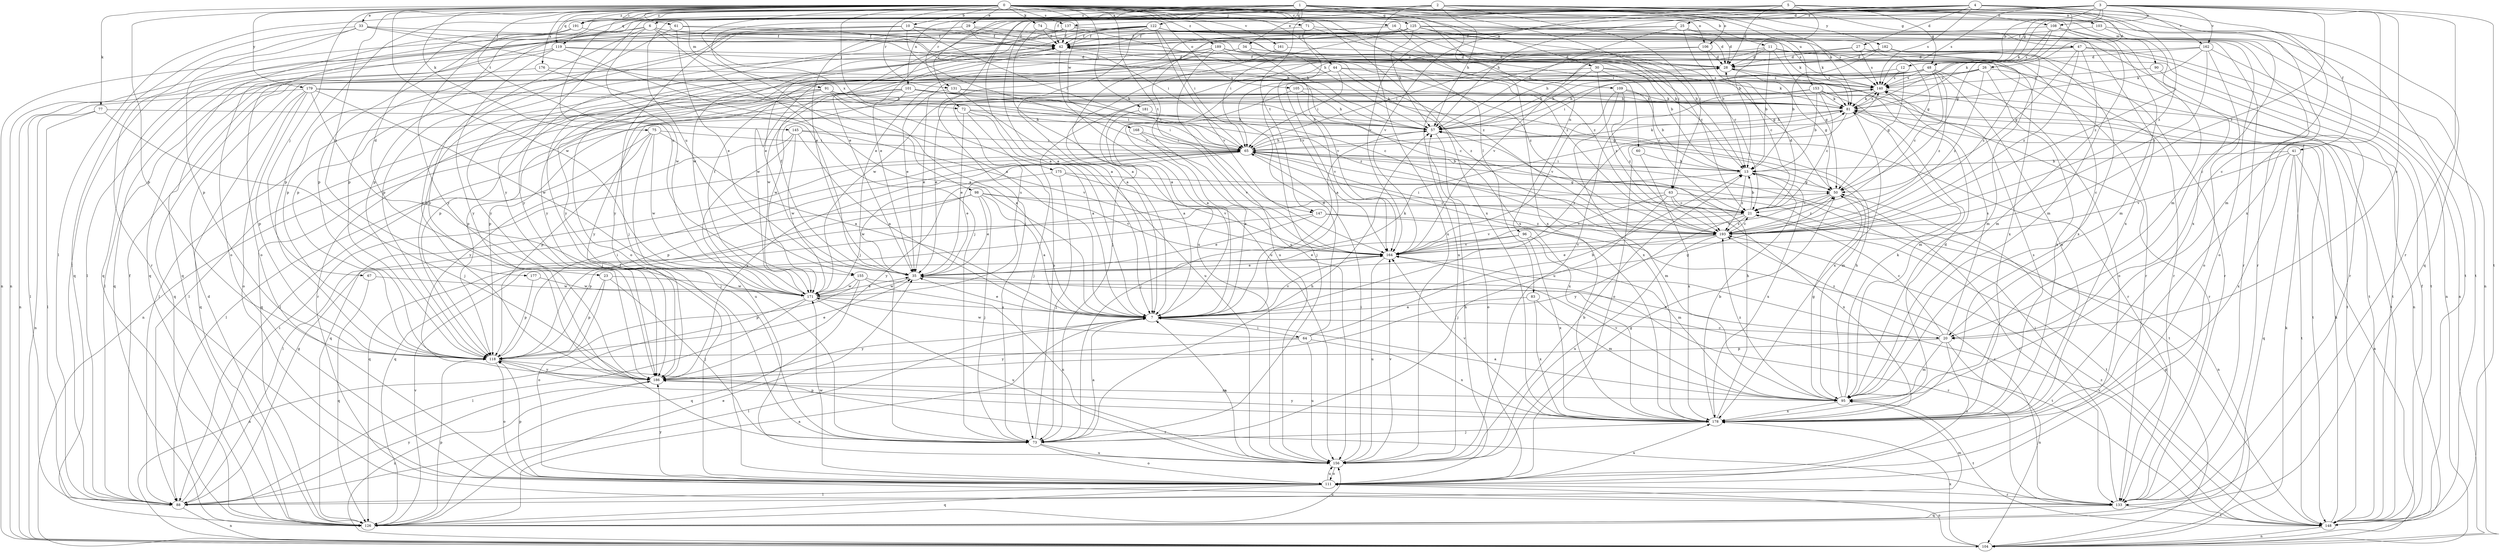 strict digraph  {
0;
1;
2;
3;
4;
5;
6;
7;
10;
11;
12;
13;
16;
20;
21;
23;
25;
26;
27;
28;
29;
30;
33;
34;
35;
41;
42;
44;
47;
48;
50;
57;
60;
61;
63;
64;
65;
67;
71;
72;
73;
74;
75;
77;
81;
83;
88;
90;
91;
95;
96;
98;
101;
103;
104;
105;
106;
108;
109;
111;
118;
119;
122;
125;
126;
131;
133;
137;
140;
145;
147;
148;
153;
155;
156;
161;
162;
164;
168;
171;
175;
176;
177;
178;
179;
181;
182;
186;
189;
191;
193;
0 -> 10  [label=b];
0 -> 16  [label=c];
0 -> 20  [label=c];
0 -> 29  [label=e];
0 -> 30  [label=e];
0 -> 33  [label=e];
0 -> 44  [label=g];
0 -> 57  [label=h];
0 -> 60  [label=i];
0 -> 61  [label=i];
0 -> 67  [label=j];
0 -> 71  [label=j];
0 -> 72  [label=j];
0 -> 74  [label=k];
0 -> 75  [label=k];
0 -> 77  [label=k];
0 -> 83  [label=l];
0 -> 90  [label=m];
0 -> 91  [label=m];
0 -> 95  [label=m];
0 -> 105  [label=o];
0 -> 118  [label=p];
0 -> 119  [label=q];
0 -> 131  [label=r];
0 -> 137  [label=s];
0 -> 145  [label=t];
0 -> 147  [label=t];
0 -> 161  [label=v];
0 -> 168  [label=w];
0 -> 171  [label=w];
0 -> 175  [label=x];
0 -> 176  [label=x];
0 -> 177  [label=x];
0 -> 178  [label=x];
0 -> 179  [label=y];
0 -> 181  [label=y];
0 -> 189  [label=z];
0 -> 191  [label=z];
1 -> 6  [label=a];
1 -> 11  [label=b];
1 -> 23  [label=d];
1 -> 34  [label=e];
1 -> 63  [label=i];
1 -> 81  [label=k];
1 -> 96  [label=n];
1 -> 98  [label=n];
1 -> 101  [label=n];
1 -> 106  [label=o];
1 -> 118  [label=p];
1 -> 119  [label=q];
1 -> 122  [label=q];
1 -> 125  [label=q];
1 -> 131  [label=r];
1 -> 153  [label=u];
1 -> 155  [label=u];
1 -> 182  [label=y];
1 -> 191  [label=z];
2 -> 7  [label=a];
2 -> 41  [label=f];
2 -> 47  [label=g];
2 -> 57  [label=h];
2 -> 63  [label=i];
2 -> 72  [label=j];
2 -> 88  [label=l];
2 -> 103  [label=n];
2 -> 106  [label=o];
2 -> 118  [label=p];
2 -> 126  [label=q];
2 -> 155  [label=u];
2 -> 156  [label=u];
2 -> 178  [label=x];
2 -> 191  [label=z];
3 -> 7  [label=a];
3 -> 12  [label=b];
3 -> 20  [label=c];
3 -> 35  [label=e];
3 -> 48  [label=g];
3 -> 73  [label=j];
3 -> 81  [label=k];
3 -> 95  [label=m];
3 -> 108  [label=o];
3 -> 133  [label=r];
3 -> 137  [label=s];
3 -> 140  [label=s];
3 -> 147  [label=t];
3 -> 148  [label=t];
3 -> 162  [label=v];
3 -> 186  [label=y];
3 -> 193  [label=z];
4 -> 20  [label=c];
4 -> 25  [label=d];
4 -> 26  [label=d];
4 -> 27  [label=d];
4 -> 35  [label=e];
4 -> 57  [label=h];
4 -> 118  [label=p];
4 -> 140  [label=s];
4 -> 162  [label=v];
4 -> 164  [label=v];
4 -> 193  [label=z];
5 -> 13  [label=b];
5 -> 28  [label=d];
5 -> 42  [label=f];
5 -> 48  [label=g];
5 -> 50  [label=g];
5 -> 108  [label=o];
5 -> 118  [label=p];
5 -> 164  [label=v];
6 -> 42  [label=f];
6 -> 73  [label=j];
6 -> 88  [label=l];
6 -> 109  [label=o];
6 -> 111  [label=o];
6 -> 171  [label=w];
6 -> 178  [label=x];
6 -> 186  [label=y];
7 -> 20  [label=c];
7 -> 35  [label=e];
7 -> 50  [label=g];
7 -> 64  [label=i];
7 -> 81  [label=k];
7 -> 88  [label=l];
7 -> 140  [label=s];
7 -> 164  [label=v];
7 -> 186  [label=y];
10 -> 42  [label=f];
10 -> 65  [label=i];
10 -> 73  [label=j];
10 -> 104  [label=n];
10 -> 111  [label=o];
10 -> 133  [label=r];
10 -> 164  [label=v];
11 -> 13  [label=b];
11 -> 20  [label=c];
11 -> 28  [label=d];
11 -> 50  [label=g];
11 -> 57  [label=h];
11 -> 133  [label=r];
11 -> 164  [label=v];
11 -> 178  [label=x];
12 -> 35  [label=e];
12 -> 50  [label=g];
12 -> 140  [label=s];
13 -> 50  [label=g];
13 -> 65  [label=i];
13 -> 178  [label=x];
13 -> 186  [label=y];
13 -> 193  [label=z];
16 -> 21  [label=c];
16 -> 42  [label=f];
16 -> 81  [label=k];
16 -> 104  [label=n];
16 -> 178  [label=x];
20 -> 21  [label=c];
20 -> 35  [label=e];
20 -> 95  [label=m];
20 -> 104  [label=n];
20 -> 111  [label=o];
20 -> 118  [label=p];
20 -> 140  [label=s];
20 -> 193  [label=z];
21 -> 13  [label=b];
21 -> 28  [label=d];
21 -> 148  [label=t];
21 -> 164  [label=v];
21 -> 186  [label=y];
21 -> 193  [label=z];
23 -> 73  [label=j];
23 -> 111  [label=o];
23 -> 118  [label=p];
23 -> 171  [label=w];
25 -> 7  [label=a];
25 -> 13  [label=b];
25 -> 28  [label=d];
25 -> 42  [label=f];
25 -> 57  [label=h];
25 -> 95  [label=m];
26 -> 7  [label=a];
26 -> 57  [label=h];
26 -> 104  [label=n];
26 -> 140  [label=s];
26 -> 178  [label=x];
26 -> 193  [label=z];
27 -> 28  [label=d];
27 -> 133  [label=r];
27 -> 140  [label=s];
27 -> 186  [label=y];
28 -> 42  [label=f];
28 -> 50  [label=g];
28 -> 140  [label=s];
29 -> 42  [label=f];
29 -> 65  [label=i];
29 -> 118  [label=p];
29 -> 126  [label=q];
29 -> 193  [label=z];
30 -> 21  [label=c];
30 -> 57  [label=h];
30 -> 81  [label=k];
30 -> 104  [label=n];
30 -> 140  [label=s];
30 -> 193  [label=z];
33 -> 7  [label=a];
33 -> 42  [label=f];
33 -> 118  [label=p];
33 -> 126  [label=q];
33 -> 133  [label=r];
33 -> 193  [label=z];
34 -> 28  [label=d];
34 -> 164  [label=v];
34 -> 186  [label=y];
35 -> 42  [label=f];
35 -> 133  [label=r];
35 -> 171  [label=w];
41 -> 13  [label=b];
41 -> 104  [label=n];
41 -> 126  [label=q];
41 -> 148  [label=t];
41 -> 164  [label=v];
41 -> 178  [label=x];
42 -> 28  [label=d];
42 -> 133  [label=r];
42 -> 156  [label=u];
44 -> 65  [label=i];
44 -> 126  [label=q];
44 -> 140  [label=s];
44 -> 148  [label=t];
44 -> 171  [label=w];
44 -> 193  [label=z];
47 -> 28  [label=d];
47 -> 50  [label=g];
47 -> 73  [label=j];
47 -> 95  [label=m];
47 -> 104  [label=n];
47 -> 148  [label=t];
47 -> 171  [label=w];
47 -> 193  [label=z];
48 -> 21  [label=c];
48 -> 57  [label=h];
48 -> 65  [label=i];
48 -> 73  [label=j];
48 -> 111  [label=o];
48 -> 118  [label=p];
48 -> 140  [label=s];
48 -> 178  [label=x];
48 -> 193  [label=z];
50 -> 21  [label=c];
50 -> 133  [label=r];
50 -> 164  [label=v];
50 -> 193  [label=z];
57 -> 65  [label=i];
57 -> 73  [label=j];
57 -> 95  [label=m];
57 -> 111  [label=o];
60 -> 13  [label=b];
60 -> 178  [label=x];
61 -> 35  [label=e];
61 -> 42  [label=f];
61 -> 57  [label=h];
61 -> 186  [label=y];
63 -> 21  [label=c];
63 -> 73  [label=j];
63 -> 104  [label=n];
63 -> 126  [label=q];
63 -> 164  [label=v];
63 -> 178  [label=x];
64 -> 13  [label=b];
64 -> 28  [label=d];
64 -> 156  [label=u];
64 -> 171  [label=w];
64 -> 178  [label=x];
64 -> 186  [label=y];
65 -> 13  [label=b];
65 -> 35  [label=e];
65 -> 57  [label=h];
65 -> 81  [label=k];
65 -> 95  [label=m];
65 -> 118  [label=p];
65 -> 126  [label=q];
65 -> 148  [label=t];
65 -> 178  [label=x];
65 -> 186  [label=y];
67 -> 126  [label=q];
67 -> 171  [label=w];
71 -> 13  [label=b];
71 -> 42  [label=f];
71 -> 164  [label=v];
71 -> 193  [label=z];
72 -> 7  [label=a];
72 -> 35  [label=e];
72 -> 57  [label=h];
72 -> 65  [label=i];
72 -> 73  [label=j];
73 -> 7  [label=a];
73 -> 57  [label=h];
73 -> 111  [label=o];
73 -> 140  [label=s];
73 -> 156  [label=u];
74 -> 42  [label=f];
74 -> 140  [label=s];
74 -> 156  [label=u];
75 -> 7  [label=a];
75 -> 65  [label=i];
75 -> 73  [label=j];
75 -> 88  [label=l];
75 -> 118  [label=p];
75 -> 171  [label=w];
77 -> 57  [label=h];
77 -> 73  [label=j];
77 -> 88  [label=l];
77 -> 104  [label=n];
81 -> 57  [label=h];
81 -> 88  [label=l];
81 -> 111  [label=o];
81 -> 140  [label=s];
81 -> 148  [label=t];
81 -> 178  [label=x];
83 -> 7  [label=a];
83 -> 95  [label=m];
83 -> 178  [label=x];
88 -> 42  [label=f];
88 -> 50  [label=g];
88 -> 65  [label=i];
88 -> 95  [label=m];
88 -> 104  [label=n];
88 -> 186  [label=y];
90 -> 140  [label=s];
90 -> 148  [label=t];
91 -> 7  [label=a];
91 -> 50  [label=g];
91 -> 65  [label=i];
91 -> 81  [label=k];
91 -> 88  [label=l];
91 -> 118  [label=p];
91 -> 133  [label=r];
95 -> 7  [label=a];
95 -> 50  [label=g];
95 -> 57  [label=h];
95 -> 81  [label=k];
95 -> 148  [label=t];
95 -> 164  [label=v];
95 -> 178  [label=x];
95 -> 193  [label=z];
96 -> 35  [label=e];
96 -> 95  [label=m];
96 -> 164  [label=v];
96 -> 178  [label=x];
98 -> 7  [label=a];
98 -> 21  [label=c];
98 -> 35  [label=e];
98 -> 73  [label=j];
98 -> 88  [label=l];
98 -> 126  [label=q];
98 -> 164  [label=v];
101 -> 21  [label=c];
101 -> 65  [label=i];
101 -> 81  [label=k];
101 -> 88  [label=l];
101 -> 104  [label=n];
101 -> 133  [label=r];
101 -> 171  [label=w];
101 -> 186  [label=y];
103 -> 42  [label=f];
103 -> 148  [label=t];
103 -> 193  [label=z];
104 -> 50  [label=g];
104 -> 81  [label=k];
104 -> 111  [label=o];
104 -> 178  [label=x];
105 -> 7  [label=a];
105 -> 57  [label=h];
105 -> 81  [label=k];
105 -> 164  [label=v];
106 -> 7  [label=a];
106 -> 21  [label=c];
106 -> 28  [label=d];
106 -> 156  [label=u];
108 -> 42  [label=f];
108 -> 81  [label=k];
108 -> 95  [label=m];
108 -> 140  [label=s];
108 -> 148  [label=t];
109 -> 13  [label=b];
109 -> 81  [label=k];
109 -> 164  [label=v];
109 -> 178  [label=x];
109 -> 193  [label=z];
111 -> 42  [label=f];
111 -> 57  [label=h];
111 -> 88  [label=l];
111 -> 118  [label=p];
111 -> 126  [label=q];
111 -> 133  [label=r];
111 -> 156  [label=u];
111 -> 171  [label=w];
111 -> 178  [label=x];
111 -> 186  [label=y];
118 -> 35  [label=e];
118 -> 65  [label=i];
118 -> 111  [label=o];
118 -> 133  [label=r];
118 -> 186  [label=y];
119 -> 7  [label=a];
119 -> 13  [label=b];
119 -> 28  [label=d];
119 -> 88  [label=l];
119 -> 126  [label=q];
119 -> 186  [label=y];
122 -> 7  [label=a];
122 -> 35  [label=e];
122 -> 42  [label=f];
122 -> 65  [label=i];
122 -> 104  [label=n];
122 -> 111  [label=o];
122 -> 118  [label=p];
122 -> 133  [label=r];
122 -> 140  [label=s];
122 -> 164  [label=v];
122 -> 171  [label=w];
122 -> 186  [label=y];
125 -> 13  [label=b];
125 -> 21  [label=c];
125 -> 28  [label=d];
125 -> 35  [label=e];
125 -> 42  [label=f];
125 -> 57  [label=h];
125 -> 65  [label=i];
125 -> 81  [label=k];
125 -> 111  [label=o];
125 -> 156  [label=u];
125 -> 178  [label=x];
126 -> 7  [label=a];
126 -> 28  [label=d];
126 -> 35  [label=e];
126 -> 118  [label=p];
126 -> 156  [label=u];
126 -> 164  [label=v];
131 -> 21  [label=c];
131 -> 35  [label=e];
131 -> 81  [label=k];
131 -> 126  [label=q];
131 -> 156  [label=u];
133 -> 65  [label=i];
133 -> 126  [label=q];
133 -> 148  [label=t];
137 -> 35  [label=e];
137 -> 42  [label=f];
137 -> 50  [label=g];
137 -> 57  [label=h];
137 -> 118  [label=p];
137 -> 126  [label=q];
137 -> 178  [label=x];
140 -> 81  [label=k];
140 -> 118  [label=p];
140 -> 148  [label=t];
145 -> 7  [label=a];
145 -> 65  [label=i];
145 -> 156  [label=u];
145 -> 164  [label=v];
145 -> 171  [label=w];
145 -> 186  [label=y];
147 -> 35  [label=e];
147 -> 118  [label=p];
147 -> 133  [label=r];
147 -> 193  [label=z];
148 -> 42  [label=f];
148 -> 81  [label=k];
148 -> 104  [label=n];
148 -> 164  [label=v];
148 -> 193  [label=z];
153 -> 13  [label=b];
153 -> 21  [label=c];
153 -> 35  [label=e];
153 -> 81  [label=k];
153 -> 95  [label=m];
153 -> 133  [label=r];
153 -> 148  [label=t];
153 -> 156  [label=u];
155 -> 118  [label=p];
155 -> 126  [label=q];
155 -> 148  [label=t];
155 -> 156  [label=u];
155 -> 171  [label=w];
156 -> 7  [label=a];
156 -> 13  [label=b];
156 -> 50  [label=g];
156 -> 65  [label=i];
156 -> 111  [label=o];
156 -> 164  [label=v];
161 -> 7  [label=a];
161 -> 28  [label=d];
162 -> 28  [label=d];
162 -> 65  [label=i];
162 -> 81  [label=k];
162 -> 104  [label=n];
162 -> 111  [label=o];
162 -> 193  [label=z];
164 -> 35  [label=e];
164 -> 156  [label=u];
168 -> 7  [label=a];
168 -> 65  [label=i];
168 -> 164  [label=v];
171 -> 7  [label=a];
171 -> 35  [label=e];
171 -> 42  [label=f];
171 -> 88  [label=l];
171 -> 104  [label=n];
171 -> 140  [label=s];
171 -> 156  [label=u];
175 -> 50  [label=g];
175 -> 73  [label=j];
175 -> 164  [label=v];
175 -> 171  [label=w];
176 -> 73  [label=j];
176 -> 88  [label=l];
176 -> 140  [label=s];
177 -> 118  [label=p];
177 -> 171  [label=w];
178 -> 13  [label=b];
178 -> 28  [label=d];
178 -> 57  [label=h];
178 -> 73  [label=j];
178 -> 118  [label=p];
178 -> 140  [label=s];
178 -> 164  [label=v];
178 -> 186  [label=y];
179 -> 73  [label=j];
179 -> 81  [label=k];
179 -> 88  [label=l];
179 -> 111  [label=o];
179 -> 118  [label=p];
179 -> 126  [label=q];
179 -> 171  [label=w];
179 -> 193  [label=z];
181 -> 7  [label=a];
181 -> 57  [label=h];
182 -> 13  [label=b];
182 -> 28  [label=d];
182 -> 95  [label=m];
182 -> 178  [label=x];
182 -> 186  [label=y];
182 -> 193  [label=z];
186 -> 95  [label=m];
186 -> 104  [label=n];
189 -> 28  [label=d];
189 -> 50  [label=g];
189 -> 118  [label=p];
189 -> 133  [label=r];
189 -> 156  [label=u];
189 -> 171  [label=w];
189 -> 186  [label=y];
189 -> 193  [label=z];
191 -> 42  [label=f];
191 -> 126  [label=q];
191 -> 186  [label=y];
193 -> 21  [label=c];
193 -> 35  [label=e];
193 -> 65  [label=i];
193 -> 156  [label=u];
193 -> 164  [label=v];
}
